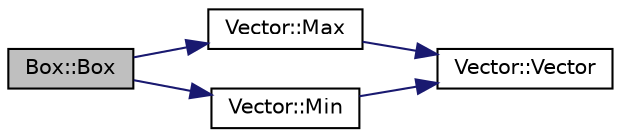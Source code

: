 digraph "Box::Box"
{
 // LATEX_PDF_SIZE
  edge [fontname="Helvetica",fontsize="10",labelfontname="Helvetica",labelfontsize="10"];
  node [fontname="Helvetica",fontsize="10",shape=record];
  rankdir="LR";
  Node1 [label="Box::Box",height=0.2,width=0.4,color="black", fillcolor="grey75", style="filled", fontcolor="black",tooltip="Create a box embedding two boxes."];
  Node1 -> Node2 [color="midnightblue",fontsize="10",style="solid",fontname="Helvetica"];
  Node2 [label="Vector::Max",height=0.2,width=0.4,color="black", fillcolor="white", style="filled",URL="$class_vector.html#ad29a471bb33de525700da31ad623d3d5",tooltip="Return a vector with coordinates set to the maximum coordinates of the two argument vectors."];
  Node2 -> Node3 [color="midnightblue",fontsize="10",style="solid",fontname="Helvetica"];
  Node3 [label="Vector::Vector",height=0.2,width=0.4,color="black", fillcolor="white", style="filled",URL="$class_vector.html#a6f80c73b5f18dcf3f8e36065bdc8b9e5",tooltip="Empty."];
  Node1 -> Node4 [color="midnightblue",fontsize="10",style="solid",fontname="Helvetica"];
  Node4 [label="Vector::Min",height=0.2,width=0.4,color="black", fillcolor="white", style="filled",URL="$class_vector.html#a5eee9cdcf6c63a08067909ed34dca824",tooltip="Return a vector with coordinates set to the minimum coordinates of the two argument vectors."];
  Node4 -> Node3 [color="midnightblue",fontsize="10",style="solid",fontname="Helvetica"];
}
